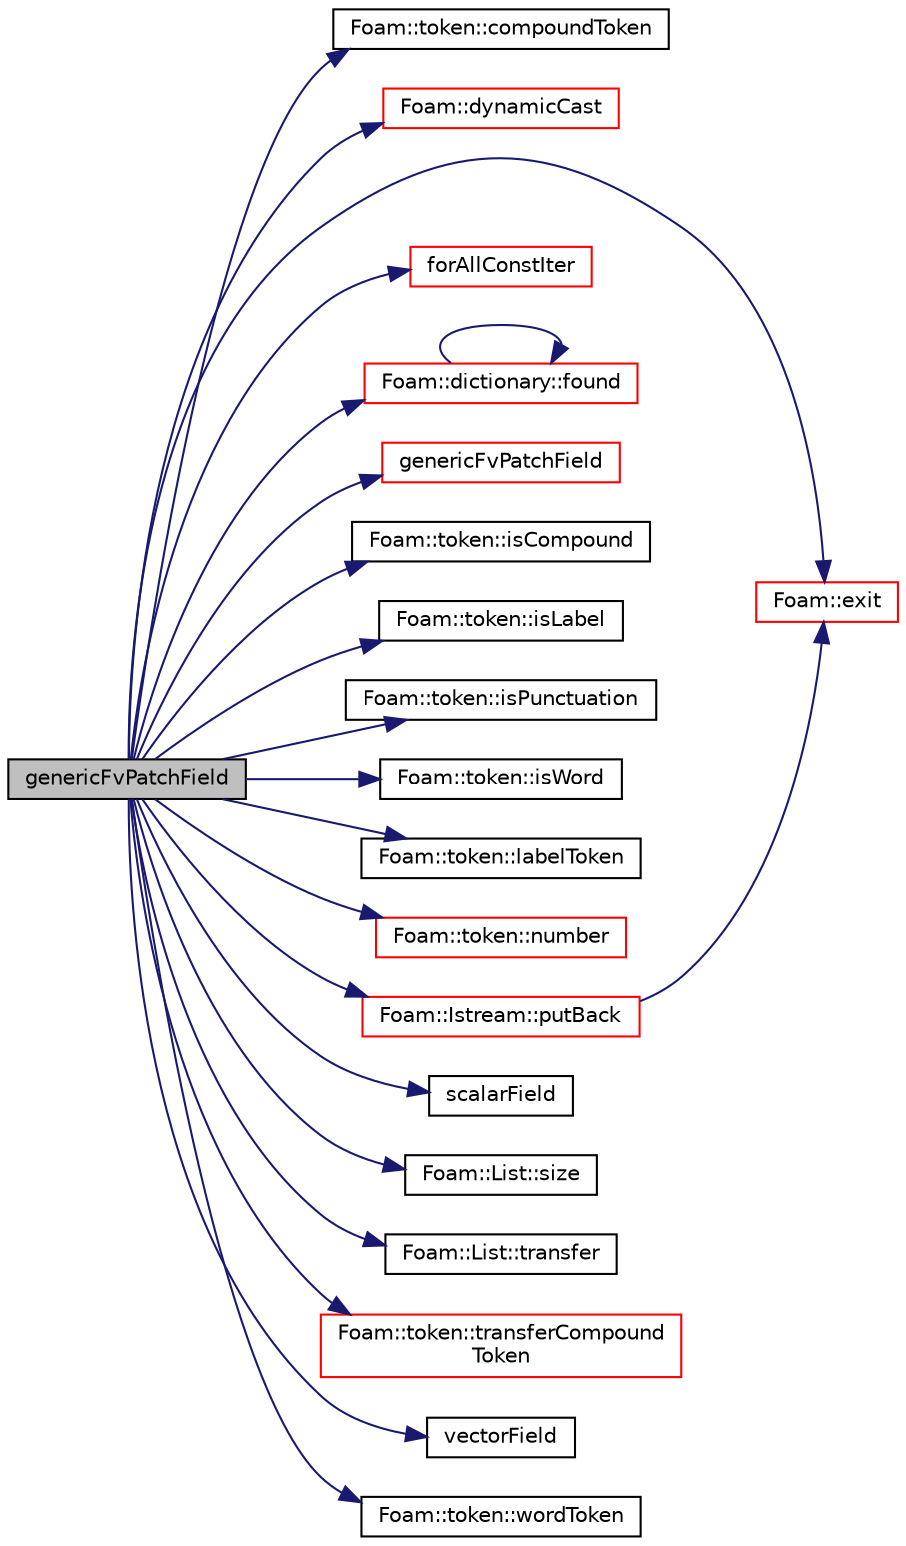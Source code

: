 digraph "genericFvPatchField"
{
  bgcolor="transparent";
  edge [fontname="Helvetica",fontsize="10",labelfontname="Helvetica",labelfontsize="10"];
  node [fontname="Helvetica",fontsize="10",shape=record];
  rankdir="LR";
  Node49 [label="genericFvPatchField",height=0.2,width=0.4,color="black", fillcolor="grey75", style="filled", fontcolor="black"];
  Node49 -> Node50 [color="midnightblue",fontsize="10",style="solid",fontname="Helvetica"];
  Node50 [label="Foam::token::compoundToken",height=0.2,width=0.4,color="black",URL="$a27413.html#a9e92f47fb492ed3e7246ca18fc34a072"];
  Node49 -> Node51 [color="midnightblue",fontsize="10",style="solid",fontname="Helvetica"];
  Node51 [label="Foam::dynamicCast",height=0.2,width=0.4,color="red",URL="$a21851.html#a5d9c8e7cf9ff4a4e1cbe3b89b26525dd",tooltip="Reference type cast template function,. "];
  Node49 -> Node100 [color="midnightblue",fontsize="10",style="solid",fontname="Helvetica"];
  Node100 [label="Foam::exit",height=0.2,width=0.4,color="red",URL="$a21851.html#a06ca7250d8e89caf05243ec094843642"];
  Node49 -> Node104 [color="midnightblue",fontsize="10",style="solid",fontname="Helvetica"];
  Node104 [label="forAllConstIter",height=0.2,width=0.4,color="red",URL="$a39311.html#ae21e2836509b0fa7f7cedf6493b11b09"];
  Node49 -> Node110 [color="midnightblue",fontsize="10",style="solid",fontname="Helvetica"];
  Node110 [label="Foam::dictionary::found",height=0.2,width=0.4,color="red",URL="$a27129.html#adcd3d5d43253006ef145e56b43025d28",tooltip="Search dictionary for given keyword. "];
  Node110 -> Node110 [color="midnightblue",fontsize="10",style="solid",fontname="Helvetica"];
  Node49 -> Node349 [color="midnightblue",fontsize="10",style="solid",fontname="Helvetica"];
  Node349 [label="genericFvPatchField",height=0.2,width=0.4,color="red",URL="$a24689.html#ab55dc2b31f5662bc962bd4138a1f8614",tooltip="Construct from patch and internal field. "];
  Node49 -> Node350 [color="midnightblue",fontsize="10",style="solid",fontname="Helvetica"];
  Node350 [label="Foam::token::isCompound",height=0.2,width=0.4,color="black",URL="$a27413.html#a9dacd2ed4228f788c968ec42fd9a8b8e"];
  Node49 -> Node351 [color="midnightblue",fontsize="10",style="solid",fontname="Helvetica"];
  Node351 [label="Foam::token::isLabel",height=0.2,width=0.4,color="black",URL="$a27413.html#a0225931fd390c83deff470a5cce60767"];
  Node49 -> Node352 [color="midnightblue",fontsize="10",style="solid",fontname="Helvetica"];
  Node352 [label="Foam::token::isPunctuation",height=0.2,width=0.4,color="black",URL="$a27413.html#a1f8107fd5ca4b0ebd4bf63cfc8ef6d2f"];
  Node49 -> Node353 [color="midnightblue",fontsize="10",style="solid",fontname="Helvetica"];
  Node353 [label="Foam::token::isWord",height=0.2,width=0.4,color="black",URL="$a27413.html#ace6d5ecd2736d19990a7c12e0fe5a745"];
  Node49 -> Node354 [color="midnightblue",fontsize="10",style="solid",fontname="Helvetica"];
  Node354 [label="Foam::token::labelToken",height=0.2,width=0.4,color="black",URL="$a27413.html#a65c9048e8c0ed42457066665dfb848d8"];
  Node49 -> Node355 [color="midnightblue",fontsize="10",style="solid",fontname="Helvetica"];
  Node355 [label="Foam::token::number",height=0.2,width=0.4,color="red",URL="$a27413.html#af8b3d0358632fb7b7438480d48649fba"];
  Node49 -> Node358 [color="midnightblue",fontsize="10",style="solid",fontname="Helvetica"];
  Node358 [label="Foam::Istream::putBack",height=0.2,width=0.4,color="red",URL="$a27341.html#af22e503b062298eef54e360dfc06d0b4",tooltip="Put back token. "];
  Node358 -> Node100 [color="midnightblue",fontsize="10",style="solid",fontname="Helvetica"];
  Node49 -> Node359 [color="midnightblue",fontsize="10",style="solid",fontname="Helvetica"];
  Node359 [label="scalarField",height=0.2,width=0.4,color="black",URL="$a19442.html#afcd8855c276a98ae9604b35c8fb5b81e"];
  Node49 -> Node153 [color="midnightblue",fontsize="10",style="solid",fontname="Helvetica"];
  Node153 [label="Foam::List::size",height=0.2,width=0.4,color="black",URL="$a26833.html#a8a5f6fa29bd4b500caf186f60245b384",tooltip="Override size to be inconsistent with allocated storage. "];
  Node49 -> Node360 [color="midnightblue",fontsize="10",style="solid",fontname="Helvetica"];
  Node360 [label="Foam::List::transfer",height=0.2,width=0.4,color="black",URL="$a26833.html#a25ad1d2084d16b234b0cf91c07e832c0",tooltip="Transfer the contents of the argument List into this list. "];
  Node49 -> Node361 [color="midnightblue",fontsize="10",style="solid",fontname="Helvetica"];
  Node361 [label="Foam::token::transferCompound\lToken",height=0.2,width=0.4,color="red",URL="$a27413.html#a0c1918b2cb7f2ca53bfec41673d77bda"];
  Node49 -> Node362 [color="midnightblue",fontsize="10",style="solid",fontname="Helvetica"];
  Node362 [label="vectorField",height=0.2,width=0.4,color="black",URL="$a19448.html#a26449ea948f1206dbb29e1bc6e5c7c64"];
  Node49 -> Node363 [color="midnightblue",fontsize="10",style="solid",fontname="Helvetica"];
  Node363 [label="Foam::token::wordToken",height=0.2,width=0.4,color="black",URL="$a27413.html#ad910f760295c279f583c11a6e4d445c8"];
}
